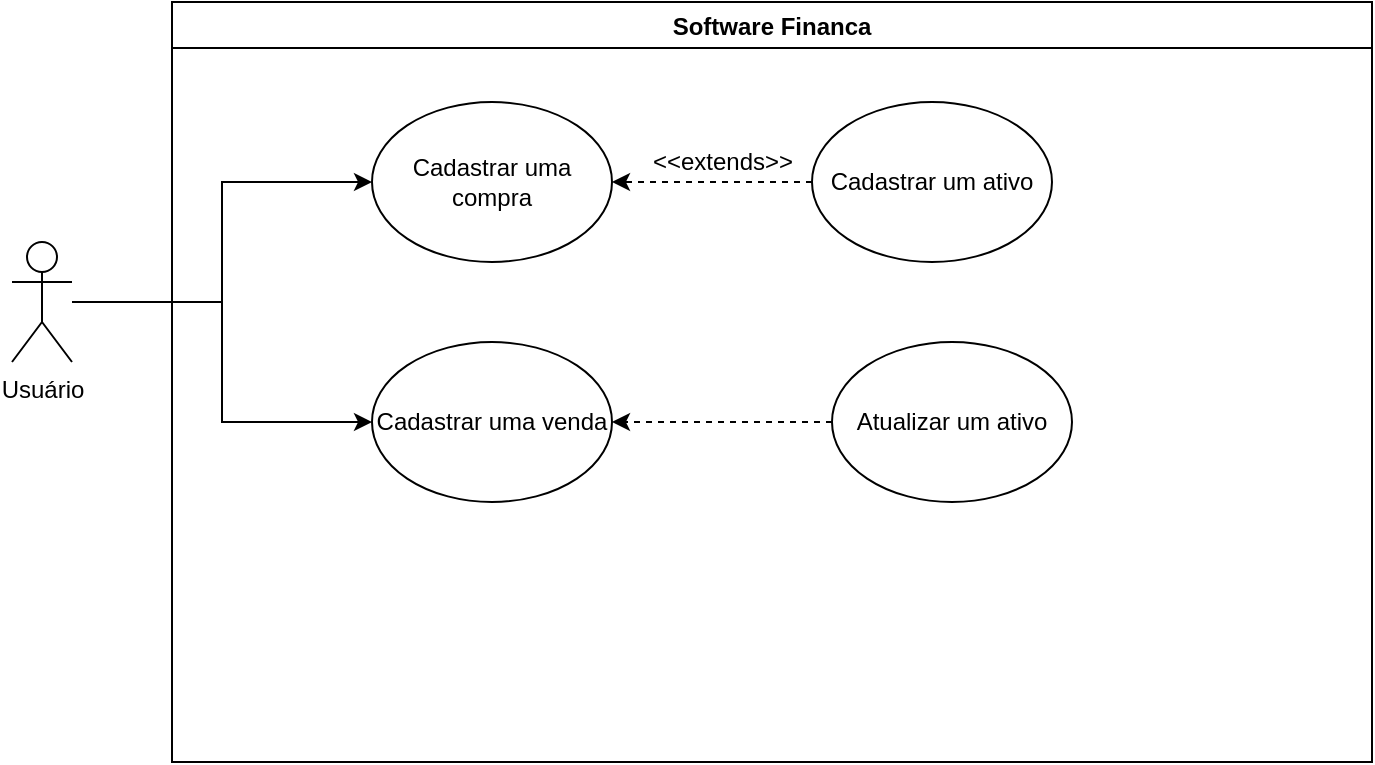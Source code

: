 <mxfile version="20.2.3" type="device" pages="3"><diagram id="bwnW9dVI_K3c-LVP4Pp5" name="UC Diagram"><mxGraphModel dx="1038" dy="641" grid="1" gridSize="10" guides="1" tooltips="1" connect="1" arrows="1" fold="1" page="1" pageScale="1" pageWidth="827" pageHeight="1169" math="0" shadow="0"><root><mxCell id="0"/><mxCell id="1" parent="0"/><mxCell id="V3IHkEKMQXhfhr_R3Ubz-7" style="edgeStyle=orthogonalEdgeStyle;rounded=0;orthogonalLoop=1;jettySize=auto;html=1;" parent="1" source="V3IHkEKMQXhfhr_R3Ubz-1" target="V3IHkEKMQXhfhr_R3Ubz-6" edge="1"><mxGeometry relative="1" as="geometry"/></mxCell><mxCell id="V3IHkEKMQXhfhr_R3Ubz-13" style="edgeStyle=orthogonalEdgeStyle;rounded=0;orthogonalLoop=1;jettySize=auto;html=1;" parent="1" source="V3IHkEKMQXhfhr_R3Ubz-1" target="V3IHkEKMQXhfhr_R3Ubz-12" edge="1"><mxGeometry relative="1" as="geometry"/></mxCell><mxCell id="V3IHkEKMQXhfhr_R3Ubz-1" value="Usuário" style="shape=umlActor;verticalLabelPosition=bottom;verticalAlign=top;html=1;outlineConnect=0;" parent="1" vertex="1"><mxGeometry x="80" y="260" width="30" height="60" as="geometry"/></mxCell><mxCell id="V3IHkEKMQXhfhr_R3Ubz-5" value="Software Financa" style="swimlane;startSize=23;" parent="1" vertex="1"><mxGeometry x="160" y="140" width="600" height="380" as="geometry"/></mxCell><mxCell id="V3IHkEKMQXhfhr_R3Ubz-6" value="Cadastrar uma compra" style="ellipse;whiteSpace=wrap;html=1;" parent="V3IHkEKMQXhfhr_R3Ubz-5" vertex="1"><mxGeometry x="100" y="50" width="120" height="80" as="geometry"/></mxCell><mxCell id="V3IHkEKMQXhfhr_R3Ubz-11" value="&amp;lt;&amp;lt;extends&amp;gt;&amp;gt;" style="text;html=1;align=center;verticalAlign=middle;resizable=0;points=[];autosize=1;strokeColor=none;fillColor=none;" parent="V3IHkEKMQXhfhr_R3Ubz-5" vertex="1"><mxGeometry x="230" y="70" width="90" height="20" as="geometry"/></mxCell><mxCell id="V3IHkEKMQXhfhr_R3Ubz-8" value="Cadastrar um ativo" style="ellipse;whiteSpace=wrap;html=1;" parent="V3IHkEKMQXhfhr_R3Ubz-5" vertex="1"><mxGeometry x="320" y="50" width="120" height="80" as="geometry"/></mxCell><mxCell id="V3IHkEKMQXhfhr_R3Ubz-10" style="edgeStyle=orthogonalEdgeStyle;rounded=0;orthogonalLoop=1;jettySize=auto;html=1;entryX=1;entryY=0.5;entryDx=0;entryDy=0;dashed=1;" parent="V3IHkEKMQXhfhr_R3Ubz-5" source="V3IHkEKMQXhfhr_R3Ubz-8" target="V3IHkEKMQXhfhr_R3Ubz-6" edge="1"><mxGeometry relative="1" as="geometry"/></mxCell><mxCell id="V3IHkEKMQXhfhr_R3Ubz-12" value="Cadastrar uma venda" style="ellipse;whiteSpace=wrap;html=1;" parent="V3IHkEKMQXhfhr_R3Ubz-5" vertex="1"><mxGeometry x="100" y="170" width="120" height="80" as="geometry"/></mxCell><mxCell id="V3IHkEKMQXhfhr_R3Ubz-14" value="Atualizar um ativo" style="ellipse;whiteSpace=wrap;html=1;" parent="V3IHkEKMQXhfhr_R3Ubz-5" vertex="1"><mxGeometry x="330" y="170" width="120" height="80" as="geometry"/></mxCell><mxCell id="V3IHkEKMQXhfhr_R3Ubz-15" style="edgeStyle=orthogonalEdgeStyle;rounded=0;orthogonalLoop=1;jettySize=auto;html=1;entryX=1;entryY=0.5;entryDx=0;entryDy=0;dashed=1;" parent="V3IHkEKMQXhfhr_R3Ubz-5" source="V3IHkEKMQXhfhr_R3Ubz-14" target="V3IHkEKMQXhfhr_R3Ubz-12" edge="1"><mxGeometry relative="1" as="geometry"><mxPoint x="230" y="200" as="targetPoint"/></mxGeometry></mxCell></root></mxGraphModel></diagram><diagram id="Qp1olfvwfrDoZdTMtKrP" name="Conceitual"><mxGraphModel dx="1038" dy="641" grid="1" gridSize="10" guides="1" tooltips="1" connect="1" arrows="1" fold="1" page="1" pageScale="1" pageWidth="827" pageHeight="1169" math="0" shadow="0"><root><mxCell id="0"/><mxCell id="1" parent="0"/><mxCell id="Jc4pVjNCPvi8XGgw2Ywm-3" value="" style="edgeStyle=orthogonalEdgeStyle;rounded=0;orthogonalLoop=1;jettySize=auto;html=1;" parent="1" source="Jc4pVjNCPvi8XGgw2Ywm-1" target="Jc4pVjNCPvi8XGgw2Ywm-2" edge="1"><mxGeometry relative="1" as="geometry"/></mxCell><mxCell id="Jc4pVjNCPvi8XGgw2Ywm-5" value="" style="edgeStyle=orthogonalEdgeStyle;rounded=0;orthogonalLoop=1;jettySize=auto;html=1;" parent="1" source="Jc4pVjNCPvi8XGgw2Ywm-1" target="Jc4pVjNCPvi8XGgw2Ywm-4" edge="1"><mxGeometry relative="1" as="geometry"/></mxCell><mxCell id="Jc4pVjNCPvi8XGgw2Ywm-1" value="Stock" style="whiteSpace=wrap;html=1;align=center;" parent="1" vertex="1"><mxGeometry x="160" y="260" width="100" height="40" as="geometry"/></mxCell><mxCell id="Jc4pVjNCPvi8XGgw2Ywm-2" value="API" style="whiteSpace=wrap;html=1;align=center;" parent="1" vertex="1"><mxGeometry x="340" y="260" width="100" height="40" as="geometry"/></mxCell><mxCell id="Jc4pVjNCPvi8XGgw2Ywm-4" value="ClientStock" style="whiteSpace=wrap;html=1;align=center;" parent="1" vertex="1"><mxGeometry x="160" y="400" width="100" height="40" as="geometry"/></mxCell><mxCell id="Jc4pVjNCPvi8XGgw2Ywm-7" style="edgeStyle=orthogonalEdgeStyle;rounded=0;orthogonalLoop=1;jettySize=auto;html=1;entryX=0.25;entryY=1;entryDx=0;entryDy=0;" parent="1" source="Jc4pVjNCPvi8XGgw2Ywm-6" target="Jc4pVjNCPvi8XGgw2Ywm-4" edge="1"><mxGeometry relative="1" as="geometry"/></mxCell><mxCell id="Jc4pVjNCPvi8XGgw2Ywm-6" value="AssetPurchase" style="whiteSpace=wrap;html=1;align=center;" parent="1" vertex="1"><mxGeometry x="50" y="510" width="100" height="40" as="geometry"/></mxCell><mxCell id="Jc4pVjNCPvi8XGgw2Ywm-9" style="edgeStyle=orthogonalEdgeStyle;rounded=0;orthogonalLoop=1;jettySize=auto;html=1;entryX=0.75;entryY=1;entryDx=0;entryDy=0;" parent="1" source="Jc4pVjNCPvi8XGgw2Ywm-8" target="Jc4pVjNCPvi8XGgw2Ywm-4" edge="1"><mxGeometry relative="1" as="geometry"/></mxCell><mxCell id="Jc4pVjNCPvi8XGgw2Ywm-8" value="AssetSell" style="whiteSpace=wrap;html=1;align=center;" parent="1" vertex="1"><mxGeometry x="270" y="510" width="100" height="40" as="geometry"/></mxCell></root></mxGraphModel></diagram><diagram id="iKtvfbzG8VRr6ouZ7DJA" name="E-R"><mxGraphModel dx="1038" dy="641" grid="1" gridSize="10" guides="1" tooltips="1" connect="1" arrows="1" fold="1" page="1" pageScale="1" pageWidth="827" pageHeight="1169" math="0" shadow="0"><root><mxCell id="0"/><mxCell id="1" parent="0"/><mxCell id="bibA1rye-SFtlt0Ae0Bc-77" style="edgeStyle=orthogonalEdgeStyle;rounded=0;orthogonalLoop=1;jettySize=auto;html=1;startArrow=ERone;startFill=0;endArrow=ERoneToMany;endFill=0;" parent="1" source="bibA1rye-SFtlt0Ae0Bc-1" target="bibA1rye-SFtlt0Ae0Bc-61" edge="1"><mxGeometry relative="1" as="geometry"><Array as="points"><mxPoint x="300" y="440"/><mxPoint x="300" y="440"/></Array></mxGeometry></mxCell><mxCell id="bibA1rye-SFtlt0Ae0Bc-83" style="edgeStyle=orthogonalEdgeStyle;rounded=0;orthogonalLoop=1;jettySize=auto;html=1;entryX=0.5;entryY=1;entryDx=0;entryDy=0;startArrow=ERone;startFill=0;endArrow=ERoneToMany;endFill=0;exitX=0.5;exitY=0;exitDx=0;exitDy=0;" parent="1" source="bibA1rye-SFtlt0Ae0Bc-1" target="FrxKBRxZjVSgTn-6EQx6-1" edge="1"><mxGeometry relative="1" as="geometry"><Array as="points"><mxPoint x="270" y="290"/><mxPoint x="350" y="290"/></Array></mxGeometry></mxCell><mxCell id="bibA1rye-SFtlt0Ae0Bc-1" value="Purchase" style="shape=table;startSize=30;container=1;collapsible=1;childLayout=tableLayout;fixedRows=1;rowLines=0;fontStyle=1;align=center;resizeLast=1;" parent="1" vertex="1"><mxGeometry x="180" y="310" width="180" height="220" as="geometry"/></mxCell><mxCell id="bibA1rye-SFtlt0Ae0Bc-2" value="" style="shape=tableRow;horizontal=0;startSize=0;swimlaneHead=0;swimlaneBody=0;fillColor=none;collapsible=0;dropTarget=0;points=[[0,0.5],[1,0.5]];portConstraint=eastwest;top=0;left=0;right=0;bottom=1;" parent="bibA1rye-SFtlt0Ae0Bc-1" vertex="1"><mxGeometry y="30" width="180" height="30" as="geometry"/></mxCell><mxCell id="bibA1rye-SFtlt0Ae0Bc-3" value="PK" style="shape=partialRectangle;connectable=0;fillColor=none;top=0;left=0;bottom=0;right=0;fontStyle=1;overflow=hidden;" parent="bibA1rye-SFtlt0Ae0Bc-2" vertex="1"><mxGeometry width="30" height="30" as="geometry"><mxRectangle width="30" height="30" as="alternateBounds"/></mxGeometry></mxCell><mxCell id="bibA1rye-SFtlt0Ae0Bc-4" value="PurchaseId" style="shape=partialRectangle;connectable=0;fillColor=none;top=0;left=0;bottom=0;right=0;align=left;spacingLeft=6;fontStyle=5;overflow=hidden;" parent="bibA1rye-SFtlt0Ae0Bc-2" vertex="1"><mxGeometry x="30" width="150" height="30" as="geometry"><mxRectangle width="150" height="30" as="alternateBounds"/></mxGeometry></mxCell><mxCell id="bibA1rye-SFtlt0Ae0Bc-5" value="" style="shape=tableRow;horizontal=0;startSize=0;swimlaneHead=0;swimlaneBody=0;fillColor=none;collapsible=0;dropTarget=0;points=[[0,0.5],[1,0.5]];portConstraint=eastwest;top=0;left=0;right=0;bottom=0;" parent="bibA1rye-SFtlt0Ae0Bc-1" vertex="1"><mxGeometry y="60" width="180" height="30" as="geometry"/></mxCell><mxCell id="bibA1rye-SFtlt0Ae0Bc-6" value="" style="shape=partialRectangle;connectable=0;fillColor=none;top=0;left=0;bottom=0;right=0;editable=1;overflow=hidden;" parent="bibA1rye-SFtlt0Ae0Bc-5" vertex="1"><mxGeometry width="30" height="30" as="geometry"><mxRectangle width="30" height="30" as="alternateBounds"/></mxGeometry></mxCell><mxCell id="bibA1rye-SFtlt0Ae0Bc-7" value="Ticker" style="shape=partialRectangle;connectable=0;fillColor=none;top=0;left=0;bottom=0;right=0;align=left;spacingLeft=6;overflow=hidden;" parent="bibA1rye-SFtlt0Ae0Bc-5" vertex="1"><mxGeometry x="30" width="150" height="30" as="geometry"><mxRectangle width="150" height="30" as="alternateBounds"/></mxGeometry></mxCell><mxCell id="bibA1rye-SFtlt0Ae0Bc-8" value="" style="shape=tableRow;horizontal=0;startSize=0;swimlaneHead=0;swimlaneBody=0;fillColor=none;collapsible=0;dropTarget=0;points=[[0,0.5],[1,0.5]];portConstraint=eastwest;top=0;left=0;right=0;bottom=0;" parent="bibA1rye-SFtlt0Ae0Bc-1" vertex="1"><mxGeometry y="90" width="180" height="30" as="geometry"/></mxCell><mxCell id="bibA1rye-SFtlt0Ae0Bc-9" value="" style="shape=partialRectangle;connectable=0;fillColor=none;top=0;left=0;bottom=0;right=0;editable=1;overflow=hidden;" parent="bibA1rye-SFtlt0Ae0Bc-8" vertex="1"><mxGeometry width="30" height="30" as="geometry"><mxRectangle width="30" height="30" as="alternateBounds"/></mxGeometry></mxCell><mxCell id="bibA1rye-SFtlt0Ae0Bc-10" value="List&lt;Asset&gt;" style="shape=partialRectangle;connectable=0;fillColor=none;top=0;left=0;bottom=0;right=0;align=left;spacingLeft=6;overflow=hidden;" parent="bibA1rye-SFtlt0Ae0Bc-8" vertex="1"><mxGeometry x="30" width="150" height="30" as="geometry"><mxRectangle width="150" height="30" as="alternateBounds"/></mxGeometry></mxCell><mxCell id="bibA1rye-SFtlt0Ae0Bc-11" value="" style="shape=tableRow;horizontal=0;startSize=0;swimlaneHead=0;swimlaneBody=0;fillColor=none;collapsible=0;dropTarget=0;points=[[0,0.5],[1,0.5]];portConstraint=eastwest;top=0;left=0;right=0;bottom=0;" parent="bibA1rye-SFtlt0Ae0Bc-1" vertex="1"><mxGeometry y="120" width="180" height="30" as="geometry"/></mxCell><mxCell id="bibA1rye-SFtlt0Ae0Bc-12" value="" style="shape=partialRectangle;connectable=0;fillColor=none;top=0;left=0;bottom=0;right=0;editable=1;overflow=hidden;" parent="bibA1rye-SFtlt0Ae0Bc-11" vertex="1"><mxGeometry width="30" height="30" as="geometry"><mxRectangle width="30" height="30" as="alternateBounds"/></mxGeometry></mxCell><mxCell id="bibA1rye-SFtlt0Ae0Bc-13" value="TotalTaxes" style="shape=partialRectangle;connectable=0;fillColor=none;top=0;left=0;bottom=0;right=0;align=left;spacingLeft=6;overflow=hidden;" parent="bibA1rye-SFtlt0Ae0Bc-11" vertex="1"><mxGeometry x="30" width="150" height="30" as="geometry"><mxRectangle width="150" height="30" as="alternateBounds"/></mxGeometry></mxCell><mxCell id="bibA1rye-SFtlt0Ae0Bc-14" style="shape=tableRow;horizontal=0;startSize=0;swimlaneHead=0;swimlaneBody=0;fillColor=none;collapsible=0;dropTarget=0;points=[[0,0.5],[1,0.5]];portConstraint=eastwest;top=0;left=0;right=0;bottom=0;" parent="bibA1rye-SFtlt0Ae0Bc-1" vertex="1"><mxGeometry y="150" width="180" height="30" as="geometry"/></mxCell><mxCell id="bibA1rye-SFtlt0Ae0Bc-15" style="shape=partialRectangle;connectable=0;fillColor=none;top=0;left=0;bottom=0;right=0;editable=1;overflow=hidden;" parent="bibA1rye-SFtlt0Ae0Bc-14" vertex="1"><mxGeometry width="30" height="30" as="geometry"><mxRectangle width="30" height="30" as="alternateBounds"/></mxGeometry></mxCell><mxCell id="bibA1rye-SFtlt0Ae0Bc-16" value="TotalPaid" style="shape=partialRectangle;connectable=0;fillColor=none;top=0;left=0;bottom=0;right=0;align=left;spacingLeft=6;overflow=hidden;" parent="bibA1rye-SFtlt0Ae0Bc-14" vertex="1"><mxGeometry x="30" width="150" height="30" as="geometry"><mxRectangle width="150" height="30" as="alternateBounds"/></mxGeometry></mxCell><mxCell id="bibA1rye-SFtlt0Ae0Bc-55" style="shape=tableRow;horizontal=0;startSize=0;swimlaneHead=0;swimlaneBody=0;fillColor=none;collapsible=0;dropTarget=0;points=[[0,0.5],[1,0.5]];portConstraint=eastwest;top=0;left=0;right=0;bottom=0;" parent="bibA1rye-SFtlt0Ae0Bc-1" vertex="1"><mxGeometry y="180" width="180" height="30" as="geometry"/></mxCell><mxCell id="bibA1rye-SFtlt0Ae0Bc-56" style="shape=partialRectangle;connectable=0;fillColor=none;top=0;left=0;bottom=0;right=0;editable=1;overflow=hidden;" parent="bibA1rye-SFtlt0Ae0Bc-55" vertex="1"><mxGeometry width="30" height="30" as="geometry"><mxRectangle width="30" height="30" as="alternateBounds"/></mxGeometry></mxCell><mxCell id="bibA1rye-SFtlt0Ae0Bc-57" value="PurchaseDate" style="shape=partialRectangle;connectable=0;fillColor=none;top=0;left=0;bottom=0;right=0;align=left;spacingLeft=6;overflow=hidden;" parent="bibA1rye-SFtlt0Ae0Bc-55" vertex="1"><mxGeometry x="30" width="150" height="30" as="geometry"><mxRectangle width="150" height="30" as="alternateBounds"/></mxGeometry></mxCell><mxCell id="bibA1rye-SFtlt0Ae0Bc-76" style="edgeStyle=orthogonalEdgeStyle;rounded=0;orthogonalLoop=1;jettySize=auto;html=1;entryX=1;entryY=0.5;entryDx=0;entryDy=0;" parent="1" source="bibA1rye-SFtlt0Ae0Bc-20" edge="1"><mxGeometry relative="1" as="geometry"/></mxCell><mxCell id="bibA1rye-SFtlt0Ae0Bc-20" value="Asset" style="shape=table;startSize=30;container=1;collapsible=1;childLayout=tableLayout;fixedRows=1;rowLines=0;fontStyle=1;align=center;resizeLast=1;" parent="1" vertex="1"><mxGeometry x="20" y="42.5" width="180" height="185" as="geometry"/></mxCell><mxCell id="bibA1rye-SFtlt0Ae0Bc-21" value="" style="shape=tableRow;horizontal=0;startSize=0;swimlaneHead=0;swimlaneBody=0;fillColor=none;collapsible=0;dropTarget=0;points=[[0,0.5],[1,0.5]];portConstraint=eastwest;top=0;left=0;right=0;bottom=1;" parent="bibA1rye-SFtlt0Ae0Bc-20" vertex="1"><mxGeometry y="30" width="180" height="30" as="geometry"/></mxCell><mxCell id="bibA1rye-SFtlt0Ae0Bc-22" value="PK" style="shape=partialRectangle;connectable=0;fillColor=none;top=0;left=0;bottom=0;right=0;fontStyle=1;overflow=hidden;" parent="bibA1rye-SFtlt0Ae0Bc-21" vertex="1"><mxGeometry width="30" height="30" as="geometry"><mxRectangle width="30" height="30" as="alternateBounds"/></mxGeometry></mxCell><mxCell id="bibA1rye-SFtlt0Ae0Bc-23" value="AssetId" style="shape=partialRectangle;connectable=0;fillColor=none;top=0;left=0;bottom=0;right=0;align=left;spacingLeft=6;fontStyle=5;overflow=hidden;" parent="bibA1rye-SFtlt0Ae0Bc-21" vertex="1"><mxGeometry x="30" width="150" height="30" as="geometry"><mxRectangle width="150" height="30" as="alternateBounds"/></mxGeometry></mxCell><mxCell id="bibA1rye-SFtlt0Ae0Bc-24" value="" style="shape=tableRow;horizontal=0;startSize=0;swimlaneHead=0;swimlaneBody=0;fillColor=none;collapsible=0;dropTarget=0;points=[[0,0.5],[1,0.5]];portConstraint=eastwest;top=0;left=0;right=0;bottom=0;" parent="bibA1rye-SFtlt0Ae0Bc-20" vertex="1"><mxGeometry y="60" width="180" height="30" as="geometry"/></mxCell><mxCell id="bibA1rye-SFtlt0Ae0Bc-25" value="" style="shape=partialRectangle;connectable=0;fillColor=none;top=0;left=0;bottom=0;right=0;editable=1;overflow=hidden;" parent="bibA1rye-SFtlt0Ae0Bc-24" vertex="1"><mxGeometry width="30" height="30" as="geometry"><mxRectangle width="30" height="30" as="alternateBounds"/></mxGeometry></mxCell><mxCell id="bibA1rye-SFtlt0Ae0Bc-26" value="Ticker" style="shape=partialRectangle;connectable=0;fillColor=none;top=0;left=0;bottom=0;right=0;align=left;spacingLeft=6;overflow=hidden;" parent="bibA1rye-SFtlt0Ae0Bc-24" vertex="1"><mxGeometry x="30" width="150" height="30" as="geometry"><mxRectangle width="150" height="30" as="alternateBounds"/></mxGeometry></mxCell><mxCell id="bibA1rye-SFtlt0Ae0Bc-27" value="" style="shape=tableRow;horizontal=0;startSize=0;swimlaneHead=0;swimlaneBody=0;fillColor=none;collapsible=0;dropTarget=0;points=[[0,0.5],[1,0.5]];portConstraint=eastwest;top=0;left=0;right=0;bottom=0;" parent="bibA1rye-SFtlt0Ae0Bc-20" vertex="1"><mxGeometry y="90" width="180" height="25" as="geometry"/></mxCell><mxCell id="bibA1rye-SFtlt0Ae0Bc-28" value="" style="shape=partialRectangle;connectable=0;fillColor=none;top=0;left=0;bottom=0;right=0;editable=1;overflow=hidden;" parent="bibA1rye-SFtlt0Ae0Bc-27" vertex="1"><mxGeometry width="30" height="25" as="geometry"><mxRectangle width="30" height="25" as="alternateBounds"/></mxGeometry></mxCell><mxCell id="bibA1rye-SFtlt0Ae0Bc-29" value="Quantity" style="shape=partialRectangle;connectable=0;fillColor=none;top=0;left=0;bottom=0;right=0;align=left;spacingLeft=6;overflow=hidden;" parent="bibA1rye-SFtlt0Ae0Bc-27" vertex="1"><mxGeometry x="30" width="150" height="25" as="geometry"><mxRectangle width="150" height="25" as="alternateBounds"/></mxGeometry></mxCell><mxCell id="bibA1rye-SFtlt0Ae0Bc-30" value="" style="shape=tableRow;horizontal=0;startSize=0;swimlaneHead=0;swimlaneBody=0;fillColor=none;collapsible=0;dropTarget=0;points=[[0,0.5],[1,0.5]];portConstraint=eastwest;top=0;left=0;right=0;bottom=0;" parent="bibA1rye-SFtlt0Ae0Bc-20" vertex="1"><mxGeometry y="115" width="180" height="30" as="geometry"/></mxCell><mxCell id="bibA1rye-SFtlt0Ae0Bc-31" value="" style="shape=partialRectangle;connectable=0;fillColor=none;top=0;left=0;bottom=0;right=0;editable=1;overflow=hidden;" parent="bibA1rye-SFtlt0Ae0Bc-30" vertex="1"><mxGeometry width="30" height="30" as="geometry"><mxRectangle width="30" height="30" as="alternateBounds"/></mxGeometry></mxCell><mxCell id="bibA1rye-SFtlt0Ae0Bc-32" value="UnitPrice" style="shape=partialRectangle;connectable=0;fillColor=none;top=0;left=0;bottom=0;right=0;align=left;spacingLeft=6;overflow=hidden;" parent="bibA1rye-SFtlt0Ae0Bc-30" vertex="1"><mxGeometry x="30" width="150" height="30" as="geometry"><mxRectangle width="150" height="30" as="alternateBounds"/></mxGeometry></mxCell><mxCell id="bibA1rye-SFtlt0Ae0Bc-33" style="shape=tableRow;horizontal=0;startSize=0;swimlaneHead=0;swimlaneBody=0;fillColor=none;collapsible=0;dropTarget=0;points=[[0,0.5],[1,0.5]];portConstraint=eastwest;top=0;left=0;right=0;bottom=0;" parent="bibA1rye-SFtlt0Ae0Bc-20" vertex="1"><mxGeometry y="145" width="180" height="30" as="geometry"/></mxCell><mxCell id="bibA1rye-SFtlt0Ae0Bc-34" style="shape=partialRectangle;connectable=0;fillColor=none;top=0;left=0;bottom=0;right=0;editable=1;overflow=hidden;" parent="bibA1rye-SFtlt0Ae0Bc-33" vertex="1"><mxGeometry width="30" height="30" as="geometry"><mxRectangle width="30" height="30" as="alternateBounds"/></mxGeometry></mxCell><mxCell id="bibA1rye-SFtlt0Ae0Bc-35" value="TotalPaid" style="shape=partialRectangle;connectable=0;fillColor=none;top=0;left=0;bottom=0;right=0;align=left;spacingLeft=6;overflow=hidden;" parent="bibA1rye-SFtlt0Ae0Bc-33" vertex="1"><mxGeometry x="30" width="150" height="30" as="geometry"><mxRectangle width="150" height="30" as="alternateBounds"/></mxGeometry></mxCell><mxCell id="bibA1rye-SFtlt0Ae0Bc-82" style="edgeStyle=orthogonalEdgeStyle;rounded=0;orthogonalLoop=1;jettySize=auto;html=1;entryX=0.5;entryY=0;entryDx=0;entryDy=0;endArrow=ERoneToMany;endFill=0;startArrow=ERone;startFill=0;" parent="1" source="bibA1rye-SFtlt0Ae0Bc-38" target="bibA1rye-SFtlt0Ae0Bc-60" edge="1"><mxGeometry relative="1" as="geometry"/></mxCell><mxCell id="bibA1rye-SFtlt0Ae0Bc-38" value="UserAsset" style="shape=table;startSize=30;container=1;collapsible=1;childLayout=tableLayout;fixedRows=1;rowLines=0;fontStyle=1;align=center;resizeLast=1;" parent="1" vertex="1"><mxGeometry x="530" y="140" width="180" height="160" as="geometry"/></mxCell><mxCell id="bibA1rye-SFtlt0Ae0Bc-39" value="" style="shape=tableRow;horizontal=0;startSize=0;swimlaneHead=0;swimlaneBody=0;fillColor=none;collapsible=0;dropTarget=0;points=[[0,0.5],[1,0.5]];portConstraint=eastwest;top=0;left=0;right=0;bottom=1;" parent="bibA1rye-SFtlt0Ae0Bc-38" vertex="1"><mxGeometry y="30" width="180" height="30" as="geometry"/></mxCell><mxCell id="bibA1rye-SFtlt0Ae0Bc-40" value="PK" style="shape=partialRectangle;connectable=0;fillColor=none;top=0;left=0;bottom=0;right=0;fontStyle=1;overflow=hidden;" parent="bibA1rye-SFtlt0Ae0Bc-39" vertex="1"><mxGeometry width="30" height="30" as="geometry"><mxRectangle width="30" height="30" as="alternateBounds"/></mxGeometry></mxCell><mxCell id="bibA1rye-SFtlt0Ae0Bc-41" value="UserAssetId" style="shape=partialRectangle;connectable=0;fillColor=none;top=0;left=0;bottom=0;right=0;align=left;spacingLeft=6;fontStyle=5;overflow=hidden;" parent="bibA1rye-SFtlt0Ae0Bc-39" vertex="1"><mxGeometry x="30" width="150" height="30" as="geometry"><mxRectangle width="150" height="30" as="alternateBounds"/></mxGeometry></mxCell><mxCell id="bibA1rye-SFtlt0Ae0Bc-42" value="" style="shape=tableRow;horizontal=0;startSize=0;swimlaneHead=0;swimlaneBody=0;fillColor=none;collapsible=0;dropTarget=0;points=[[0,0.5],[1,0.5]];portConstraint=eastwest;top=0;left=0;right=0;bottom=0;" parent="bibA1rye-SFtlt0Ae0Bc-38" vertex="1"><mxGeometry y="60" width="180" height="30" as="geometry"/></mxCell><mxCell id="bibA1rye-SFtlt0Ae0Bc-43" value="" style="shape=partialRectangle;connectable=0;fillColor=none;top=0;left=0;bottom=0;right=0;editable=1;overflow=hidden;" parent="bibA1rye-SFtlt0Ae0Bc-42" vertex="1"><mxGeometry width="30" height="30" as="geometry"><mxRectangle width="30" height="30" as="alternateBounds"/></mxGeometry></mxCell><mxCell id="bibA1rye-SFtlt0Ae0Bc-44" value="Ticker" style="shape=partialRectangle;connectable=0;fillColor=none;top=0;left=0;bottom=0;right=0;align=left;spacingLeft=6;overflow=hidden;" parent="bibA1rye-SFtlt0Ae0Bc-42" vertex="1"><mxGeometry x="30" width="150" height="30" as="geometry"><mxRectangle width="150" height="30" as="alternateBounds"/></mxGeometry></mxCell><mxCell id="bibA1rye-SFtlt0Ae0Bc-45" value="" style="shape=tableRow;horizontal=0;startSize=0;swimlaneHead=0;swimlaneBody=0;fillColor=none;collapsible=0;dropTarget=0;points=[[0,0.5],[1,0.5]];portConstraint=eastwest;top=0;left=0;right=0;bottom=0;" parent="bibA1rye-SFtlt0Ae0Bc-38" vertex="1"><mxGeometry y="90" width="180" height="30" as="geometry"/></mxCell><mxCell id="bibA1rye-SFtlt0Ae0Bc-46" value="" style="shape=partialRectangle;connectable=0;fillColor=none;top=0;left=0;bottom=0;right=0;editable=1;overflow=hidden;" parent="bibA1rye-SFtlt0Ae0Bc-45" vertex="1"><mxGeometry width="30" height="30" as="geometry"><mxRectangle width="30" height="30" as="alternateBounds"/></mxGeometry></mxCell><mxCell id="bibA1rye-SFtlt0Ae0Bc-47" value="TotalQuantity" style="shape=partialRectangle;connectable=0;fillColor=none;top=0;left=0;bottom=0;right=0;align=left;spacingLeft=6;overflow=hidden;" parent="bibA1rye-SFtlt0Ae0Bc-45" vertex="1"><mxGeometry x="30" width="150" height="30" as="geometry"><mxRectangle width="150" height="30" as="alternateBounds"/></mxGeometry></mxCell><mxCell id="bibA1rye-SFtlt0Ae0Bc-48" value="" style="shape=tableRow;horizontal=0;startSize=0;swimlaneHead=0;swimlaneBody=0;fillColor=none;collapsible=0;dropTarget=0;points=[[0,0.5],[1,0.5]];portConstraint=eastwest;top=0;left=0;right=0;bottom=0;" parent="bibA1rye-SFtlt0Ae0Bc-38" vertex="1"><mxGeometry y="120" width="180" height="30" as="geometry"/></mxCell><mxCell id="bibA1rye-SFtlt0Ae0Bc-49" value="" style="shape=partialRectangle;connectable=0;fillColor=none;top=0;left=0;bottom=0;right=0;editable=1;overflow=hidden;" parent="bibA1rye-SFtlt0Ae0Bc-48" vertex="1"><mxGeometry width="30" height="30" as="geometry"><mxRectangle width="30" height="30" as="alternateBounds"/></mxGeometry></mxCell><mxCell id="bibA1rye-SFtlt0Ae0Bc-50" value="MediumPrice" style="shape=partialRectangle;connectable=0;fillColor=none;top=0;left=0;bottom=0;right=0;align=left;spacingLeft=6;overflow=hidden;" parent="bibA1rye-SFtlt0Ae0Bc-48" vertex="1"><mxGeometry x="30" width="150" height="30" as="geometry"><mxRectangle width="150" height="30" as="alternateBounds"/></mxGeometry></mxCell><mxCell id="bibA1rye-SFtlt0Ae0Bc-60" value="PurchaseAsset" style="shape=table;startSize=30;container=1;collapsible=1;childLayout=tableLayout;fixedRows=1;rowLines=0;fontStyle=1;align=center;resizeLast=1;" parent="1" vertex="1"><mxGeometry x="420" y="395" width="180" height="100" as="geometry"/></mxCell><mxCell id="bibA1rye-SFtlt0Ae0Bc-61" value="" style="shape=tableRow;horizontal=0;startSize=0;swimlaneHead=0;swimlaneBody=0;fillColor=none;collapsible=0;dropTarget=0;points=[[0,0.5],[1,0.5]];portConstraint=eastwest;top=0;left=0;right=0;bottom=1;" parent="bibA1rye-SFtlt0Ae0Bc-60" vertex="1"><mxGeometry y="30" width="180" height="30" as="geometry"/></mxCell><mxCell id="bibA1rye-SFtlt0Ae0Bc-62" value="PK" style="shape=partialRectangle;connectable=0;fillColor=none;top=0;left=0;bottom=0;right=0;fontStyle=1;overflow=hidden;" parent="bibA1rye-SFtlt0Ae0Bc-61" vertex="1"><mxGeometry width="30" height="30" as="geometry"><mxRectangle width="30" height="30" as="alternateBounds"/></mxGeometry></mxCell><mxCell id="bibA1rye-SFtlt0Ae0Bc-63" value="PurchaseId" style="shape=partialRectangle;connectable=0;fillColor=none;top=0;left=0;bottom=0;right=0;align=left;spacingLeft=6;fontStyle=5;overflow=hidden;" parent="bibA1rye-SFtlt0Ae0Bc-61" vertex="1"><mxGeometry x="30" width="150" height="30" as="geometry"><mxRectangle width="150" height="30" as="alternateBounds"/></mxGeometry></mxCell><mxCell id="bibA1rye-SFtlt0Ae0Bc-79" style="shape=tableRow;horizontal=0;startSize=0;swimlaneHead=0;swimlaneBody=0;fillColor=none;collapsible=0;dropTarget=0;points=[[0,0.5],[1,0.5]];portConstraint=eastwest;top=0;left=0;right=0;bottom=0;" parent="bibA1rye-SFtlt0Ae0Bc-60" vertex="1"><mxGeometry y="60" width="180" height="30" as="geometry"/></mxCell><mxCell id="bibA1rye-SFtlt0Ae0Bc-80" style="shape=partialRectangle;connectable=0;fillColor=none;top=0;left=0;bottom=0;right=0;editable=1;overflow=hidden;" parent="bibA1rye-SFtlt0Ae0Bc-79" vertex="1"><mxGeometry width="30" height="30" as="geometry"><mxRectangle width="30" height="30" as="alternateBounds"/></mxGeometry></mxCell><mxCell id="bibA1rye-SFtlt0Ae0Bc-81" value="UserAssetId" style="shape=partialRectangle;connectable=0;fillColor=none;top=0;left=0;bottom=0;right=0;align=left;spacingLeft=6;overflow=hidden;" parent="bibA1rye-SFtlt0Ae0Bc-79" vertex="1"><mxGeometry x="30" width="150" height="30" as="geometry"><mxRectangle width="150" height="30" as="alternateBounds"/></mxGeometry></mxCell><mxCell id="FrxKBRxZjVSgTn-6EQx6-1" value="Asset_Purchase" style="shape=table;startSize=30;container=1;collapsible=1;childLayout=tableLayout;fixedRows=1;rowLines=0;fontStyle=1;align=center;resizeLast=1;" vertex="1" parent="1"><mxGeometry x="260" y="85" width="180" height="100" as="geometry"/></mxCell><mxCell id="FrxKBRxZjVSgTn-6EQx6-2" value="" style="shape=tableRow;horizontal=0;startSize=0;swimlaneHead=0;swimlaneBody=0;fillColor=none;collapsible=0;dropTarget=0;points=[[0,0.5],[1,0.5]];portConstraint=eastwest;top=0;left=0;right=0;bottom=1;" vertex="1" parent="FrxKBRxZjVSgTn-6EQx6-1"><mxGeometry y="30" width="180" height="30" as="geometry"/></mxCell><mxCell id="FrxKBRxZjVSgTn-6EQx6-3" value="PK" style="shape=partialRectangle;connectable=0;fillColor=none;top=0;left=0;bottom=0;right=0;fontStyle=1;overflow=hidden;" vertex="1" parent="FrxKBRxZjVSgTn-6EQx6-2"><mxGeometry width="30" height="30" as="geometry"><mxRectangle width="30" height="30" as="alternateBounds"/></mxGeometry></mxCell><mxCell id="FrxKBRxZjVSgTn-6EQx6-4" value="AssetId" style="shape=partialRectangle;connectable=0;fillColor=none;top=0;left=0;bottom=0;right=0;align=left;spacingLeft=6;fontStyle=5;overflow=hidden;" vertex="1" parent="FrxKBRxZjVSgTn-6EQx6-2"><mxGeometry x="30" width="150" height="30" as="geometry"><mxRectangle width="150" height="30" as="alternateBounds"/></mxGeometry></mxCell><mxCell id="FrxKBRxZjVSgTn-6EQx6-5" value="" style="shape=tableRow;horizontal=0;startSize=0;swimlaneHead=0;swimlaneBody=0;fillColor=none;collapsible=0;dropTarget=0;points=[[0,0.5],[1,0.5]];portConstraint=eastwest;top=0;left=0;right=0;bottom=0;" vertex="1" parent="FrxKBRxZjVSgTn-6EQx6-1"><mxGeometry y="60" width="180" height="30" as="geometry"/></mxCell><mxCell id="FrxKBRxZjVSgTn-6EQx6-6" value="PK" style="shape=partialRectangle;connectable=0;fillColor=none;top=0;left=0;bottom=0;right=0;editable=1;overflow=hidden;" vertex="1" parent="FrxKBRxZjVSgTn-6EQx6-5"><mxGeometry width="30" height="30" as="geometry"><mxRectangle width="30" height="30" as="alternateBounds"/></mxGeometry></mxCell><mxCell id="FrxKBRxZjVSgTn-6EQx6-7" value="PurchaseId" style="shape=partialRectangle;connectable=0;fillColor=none;top=0;left=0;bottom=0;right=0;align=left;spacingLeft=6;overflow=hidden;" vertex="1" parent="FrxKBRxZjVSgTn-6EQx6-5"><mxGeometry x="30" width="150" height="30" as="geometry"><mxRectangle width="150" height="30" as="alternateBounds"/></mxGeometry></mxCell><mxCell id="FrxKBRxZjVSgTn-6EQx6-17" style="edgeStyle=orthogonalEdgeStyle;rounded=0;orthogonalLoop=1;jettySize=auto;html=1;startArrow=ERoneToMany;startFill=0;endArrow=ERone;endFill=0;" edge="1" parent="1" source="FrxKBRxZjVSgTn-6EQx6-1" target="bibA1rye-SFtlt0Ae0Bc-20"><mxGeometry relative="1" as="geometry"/></mxCell></root></mxGraphModel></diagram></mxfile>